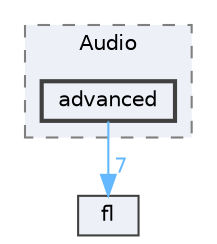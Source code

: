 digraph "/home/runner/work/FastLED/FastLED/examples/Audio/advanced"
{
 // INTERACTIVE_SVG=YES
 // LATEX_PDF_SIZE
  bgcolor="transparent";
  edge [fontname=Helvetica,fontsize=10,labelfontname=Helvetica,labelfontsize=10];
  node [fontname=Helvetica,fontsize=10,shape=box,height=0.2,width=0.4];
  compound=true
  subgraph clusterdir_1fe2633b6793b56f980e752e54e330d5 {
    graph [ bgcolor="#edf0f7", pencolor="grey50", label="Audio", fontname=Helvetica,fontsize=10 style="filled,dashed", URL="dir_1fe2633b6793b56f980e752e54e330d5.html",tooltip=""]
  dir_ff850ecb835b14ab54bf39de49075331 [label="advanced", fillcolor="#edf0f7", color="grey25", style="filled,bold", URL="dir_ff850ecb835b14ab54bf39de49075331.html",tooltip=""];
  }
  dir_4d1829fa9bd13d7db71e765b2707b248 [label="fl", fillcolor="#edf0f7", color="grey25", style="filled", URL="dir_4d1829fa9bd13d7db71e765b2707b248.html",tooltip=""];
  dir_ff850ecb835b14ab54bf39de49075331->dir_4d1829fa9bd13d7db71e765b2707b248 [headlabel="7", labeldistance=1.5 headhref="dir_000003_000042.html" href="dir_000003_000042.html" color="steelblue1" fontcolor="steelblue1"];
}
